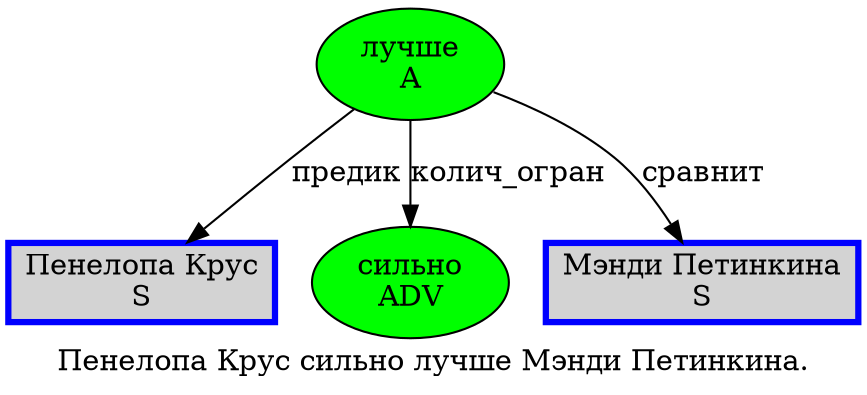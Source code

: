digraph SENTENCE_31 {
	graph [label="Пенелопа Крус сильно лучше Мэнди Петинкина."]
	node [style=filled]
		0 [label="Пенелопа Крус
S" color=blue fillcolor=lightgray penwidth=3 shape=box]
		1 [label="сильно
ADV" color="" fillcolor=green penwidth=1 shape=ellipse]
		2 [label="лучше
A" color="" fillcolor=green penwidth=1 shape=ellipse]
		3 [label="Мэнди Петинкина
S" color=blue fillcolor=lightgray penwidth=3 shape=box]
			2 -> 0 [label="предик"]
			2 -> 1 [label="колич_огран"]
			2 -> 3 [label="сравнит"]
}